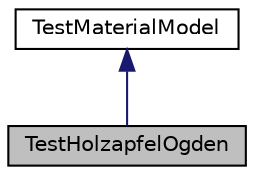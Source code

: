 digraph "TestHolzapfelOgden"
{
 // LATEX_PDF_SIZE
  edge [fontname="Helvetica",fontsize="10",labelfontname="Helvetica",labelfontsize="10"];
  node [fontname="Helvetica",fontsize="10",shape=record];
  Node1 [label="TestHolzapfelOgden",height=0.2,width=0.4,color="black", fillcolor="grey75", style="filled", fontcolor="black",tooltip="Class for testing the Holzapfel-Ogden material model."];
  Node2 -> Node1 [dir="back",color="midnightblue",fontsize="10",style="solid",fontname="Helvetica"];
  Node2 [label="TestMaterialModel",height=0.2,width=0.4,color="black", fillcolor="white", style="filled",URL="$class_test_material_model.html",tooltip=" "];
}
